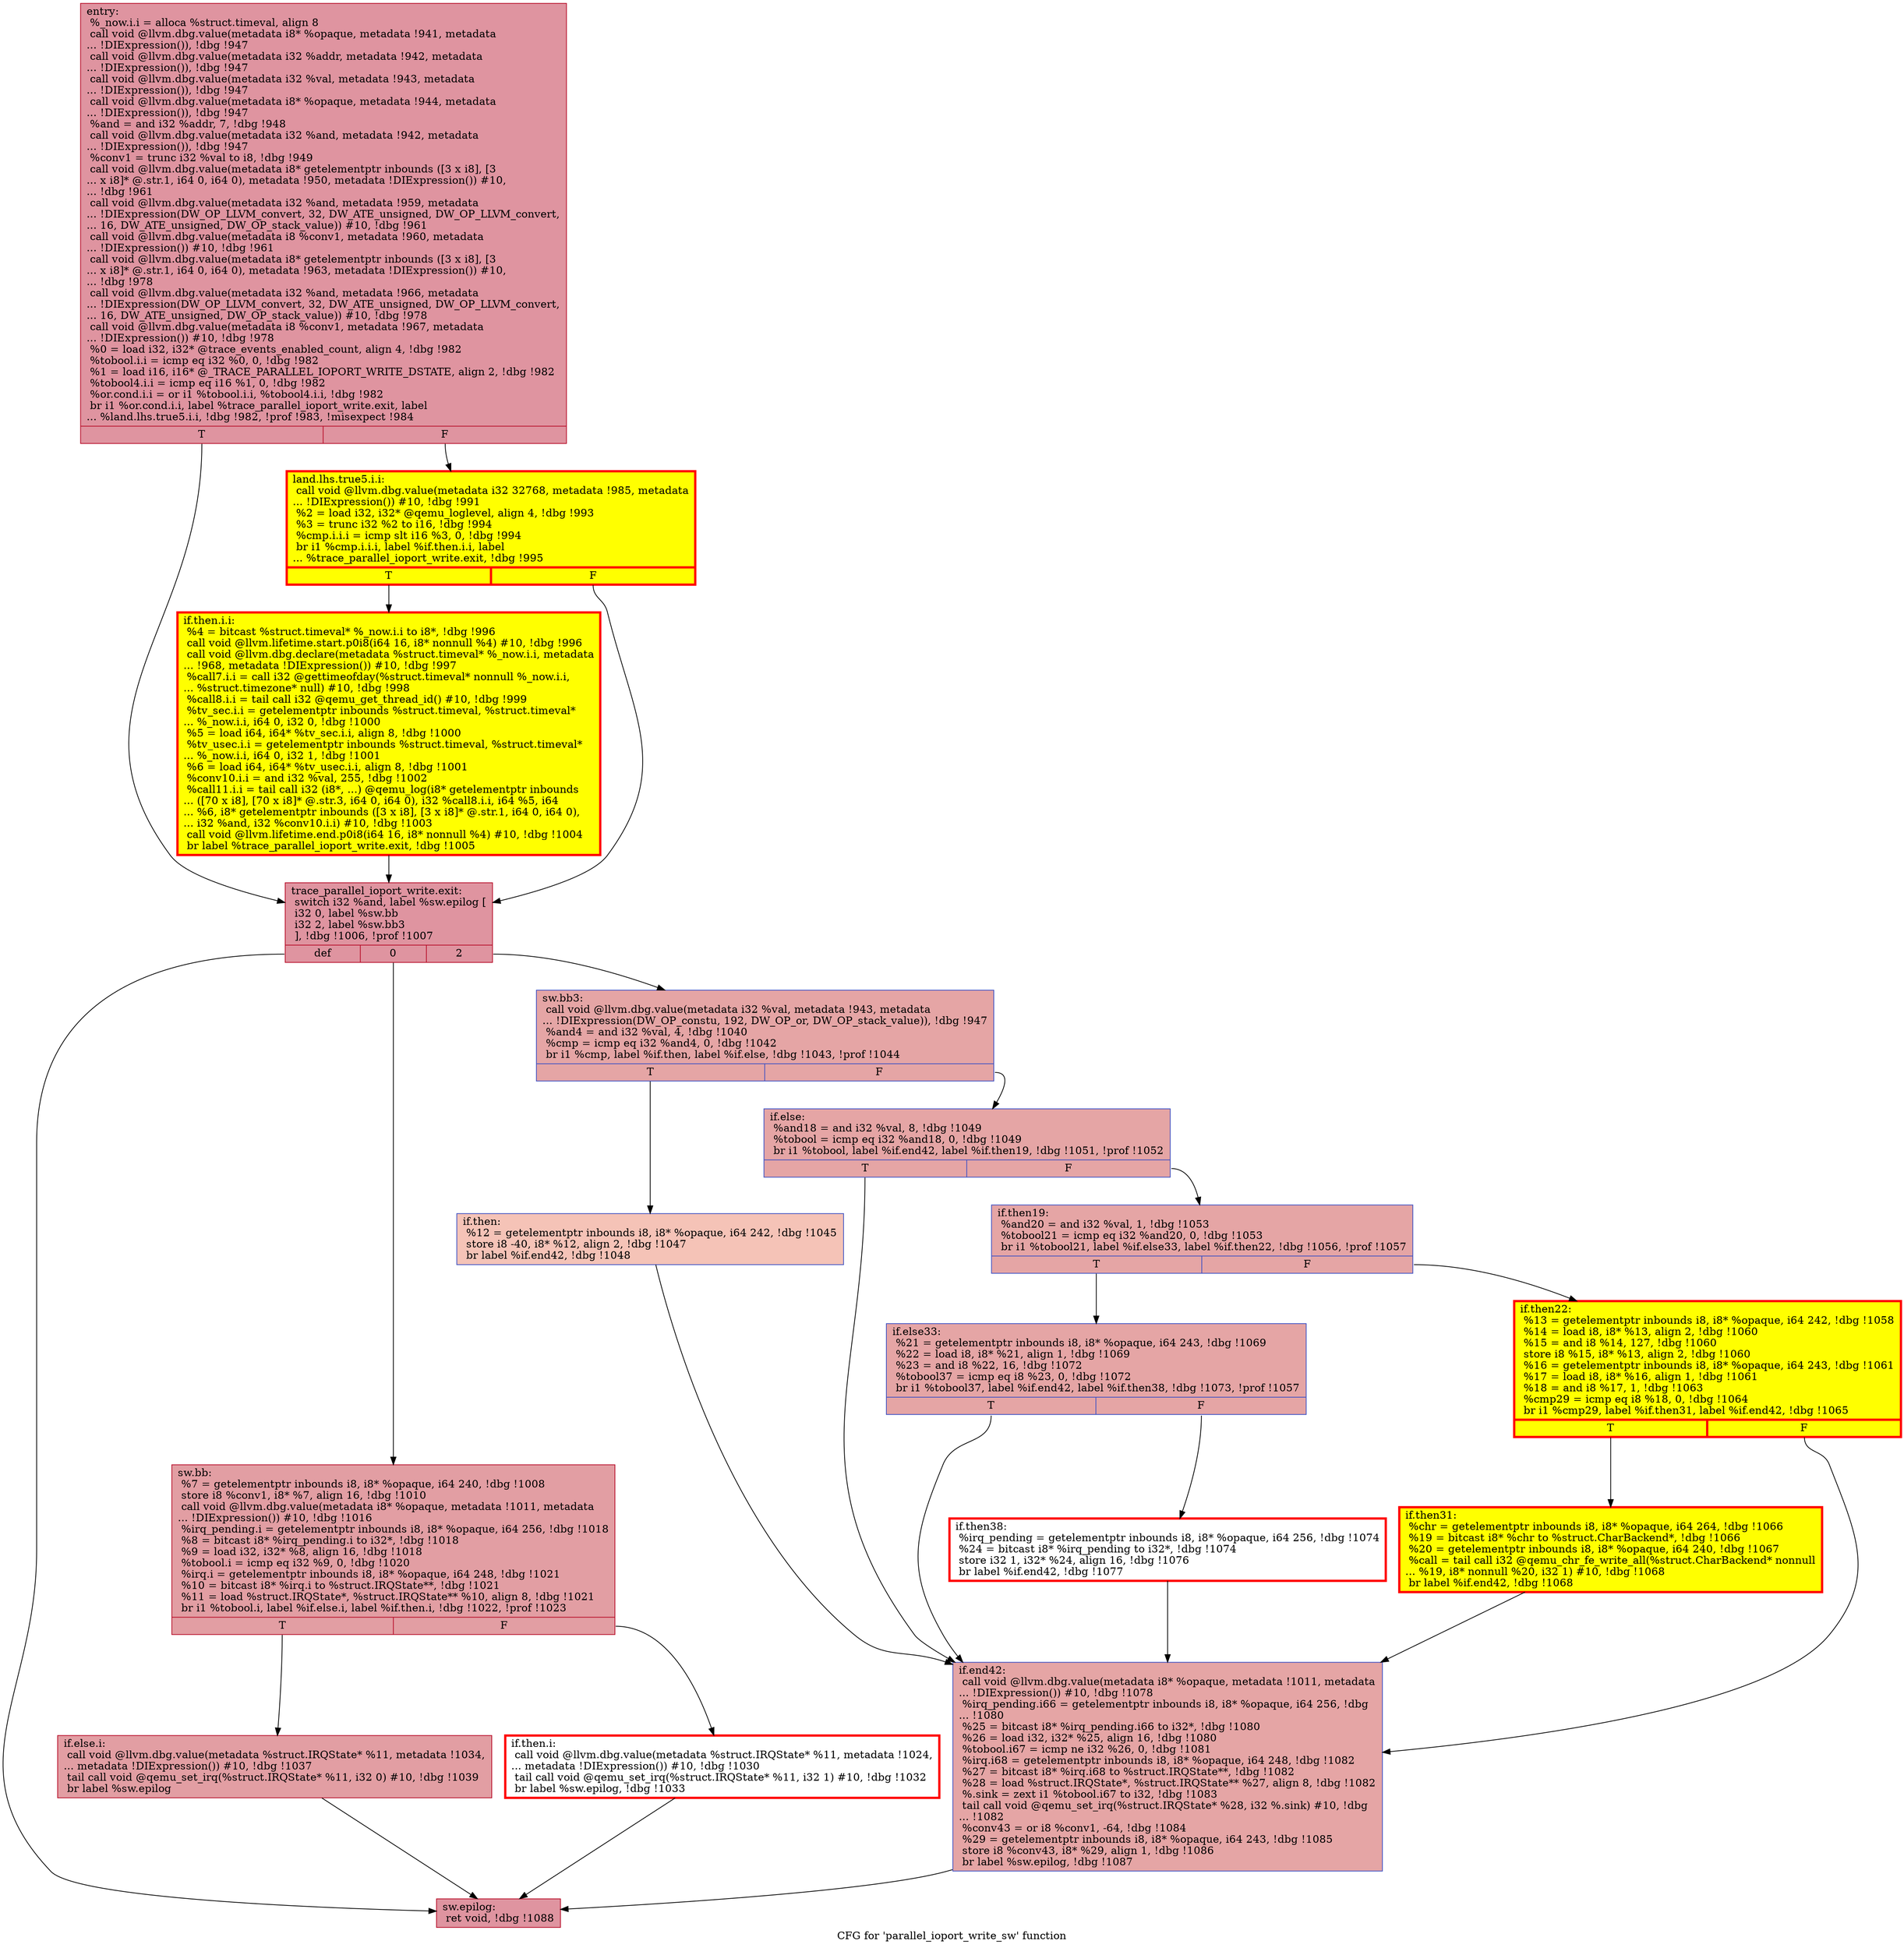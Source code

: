 digraph "CFG for 'parallel_ioport_write_sw' function" {
	label="CFG for 'parallel_ioport_write_sw' function";

	Node0x55b51f1f0fc0 [shape=record,color="#b70d28ff", style=filled, fillcolor="#b70d2870",label="{entry:\l  %_now.i.i = alloca %struct.timeval, align 8\l  call void @llvm.dbg.value(metadata i8* %opaque, metadata !941, metadata\l... !DIExpression()), !dbg !947\l  call void @llvm.dbg.value(metadata i32 %addr, metadata !942, metadata\l... !DIExpression()), !dbg !947\l  call void @llvm.dbg.value(metadata i32 %val, metadata !943, metadata\l... !DIExpression()), !dbg !947\l  call void @llvm.dbg.value(metadata i8* %opaque, metadata !944, metadata\l... !DIExpression()), !dbg !947\l  %and = and i32 %addr, 7, !dbg !948\l  call void @llvm.dbg.value(metadata i32 %and, metadata !942, metadata\l... !DIExpression()), !dbg !947\l  %conv1 = trunc i32 %val to i8, !dbg !949\l  call void @llvm.dbg.value(metadata i8* getelementptr inbounds ([3 x i8], [3\l... x i8]* @.str.1, i64 0, i64 0), metadata !950, metadata !DIExpression()) #10,\l... !dbg !961\l  call void @llvm.dbg.value(metadata i32 %and, metadata !959, metadata\l... !DIExpression(DW_OP_LLVM_convert, 32, DW_ATE_unsigned, DW_OP_LLVM_convert,\l... 16, DW_ATE_unsigned, DW_OP_stack_value)) #10, !dbg !961\l  call void @llvm.dbg.value(metadata i8 %conv1, metadata !960, metadata\l... !DIExpression()) #10, !dbg !961\l  call void @llvm.dbg.value(metadata i8* getelementptr inbounds ([3 x i8], [3\l... x i8]* @.str.1, i64 0, i64 0), metadata !963, metadata !DIExpression()) #10,\l... !dbg !978\l  call void @llvm.dbg.value(metadata i32 %and, metadata !966, metadata\l... !DIExpression(DW_OP_LLVM_convert, 32, DW_ATE_unsigned, DW_OP_LLVM_convert,\l... 16, DW_ATE_unsigned, DW_OP_stack_value)) #10, !dbg !978\l  call void @llvm.dbg.value(metadata i8 %conv1, metadata !967, metadata\l... !DIExpression()) #10, !dbg !978\l  %0 = load i32, i32* @trace_events_enabled_count, align 4, !dbg !982\l  %tobool.i.i = icmp eq i32 %0, 0, !dbg !982\l  %1 = load i16, i16* @_TRACE_PARALLEL_IOPORT_WRITE_DSTATE, align 2, !dbg !982\l  %tobool4.i.i = icmp eq i16 %1, 0, !dbg !982\l  %or.cond.i.i = or i1 %tobool.i.i, %tobool4.i.i, !dbg !982\l  br i1 %or.cond.i.i, label %trace_parallel_ioport_write.exit, label\l... %land.lhs.true5.i.i, !dbg !982, !prof !983, !misexpect !984\l|{<s0>T|<s1>F}}"];
	Node0x55b51f1f0fc0:s0 -> Node0x55b51f0dec50;
	Node0x55b51f1f0fc0:s1 -> Node0x55b51f1fe150;
	Node0x55b51f1fe150 [shape=record,penwidth=3.0, style="filled", color="red", fillcolor="yellow",label="{land.lhs.true5.i.i:                               \l  call void @llvm.dbg.value(metadata i32 32768, metadata !985, metadata\l... !DIExpression()) #10, !dbg !991\l  %2 = load i32, i32* @qemu_loglevel, align 4, !dbg !993\l  %3 = trunc i32 %2 to i16, !dbg !994\l  %cmp.i.i.i = icmp slt i16 %3, 0, !dbg !994\l  br i1 %cmp.i.i.i, label %if.then.i.i, label\l... %trace_parallel_ioport_write.exit, !dbg !995\l|{<s0>T|<s1>F}}"];
	Node0x55b51f1fe150:s0 -> Node0x55b51f1e5300;
	Node0x55b51f1fe150:s1 -> Node0x55b51f0dec50;
	Node0x55b51f1e5300 [shape=record,penwidth=3.0, style="filled", color="red", fillcolor="yellow",label="{if.then.i.i:                                      \l  %4 = bitcast %struct.timeval* %_now.i.i to i8*, !dbg !996\l  call void @llvm.lifetime.start.p0i8(i64 16, i8* nonnull %4) #10, !dbg !996\l  call void @llvm.dbg.declare(metadata %struct.timeval* %_now.i.i, metadata\l... !968, metadata !DIExpression()) #10, !dbg !997\l  %call7.i.i = call i32 @gettimeofday(%struct.timeval* nonnull %_now.i.i,\l... %struct.timezone* null) #10, !dbg !998\l  %call8.i.i = tail call i32 @qemu_get_thread_id() #10, !dbg !999\l  %tv_sec.i.i = getelementptr inbounds %struct.timeval, %struct.timeval*\l... %_now.i.i, i64 0, i32 0, !dbg !1000\l  %5 = load i64, i64* %tv_sec.i.i, align 8, !dbg !1000\l  %tv_usec.i.i = getelementptr inbounds %struct.timeval, %struct.timeval*\l... %_now.i.i, i64 0, i32 1, !dbg !1001\l  %6 = load i64, i64* %tv_usec.i.i, align 8, !dbg !1001\l  %conv10.i.i = and i32 %val, 255, !dbg !1002\l  %call11.i.i = tail call i32 (i8*, ...) @qemu_log(i8* getelementptr inbounds\l... ([70 x i8], [70 x i8]* @.str.3, i64 0, i64 0), i32 %call8.i.i, i64 %5, i64\l... %6, i8* getelementptr inbounds ([3 x i8], [3 x i8]* @.str.1, i64 0, i64 0),\l... i32 %and, i32 %conv10.i.i) #10, !dbg !1003\l  call void @llvm.lifetime.end.p0i8(i64 16, i8* nonnull %4) #10, !dbg !1004\l  br label %trace_parallel_ioport_write.exit, !dbg !1005\l}"];
	Node0x55b51f1e5300 -> Node0x55b51f0dec50;
	Node0x55b51f0dec50 [shape=record,color="#b70d28ff", style=filled, fillcolor="#b70d2870",label="{trace_parallel_ioport_write.exit:                 \l  switch i32 %and, label %sw.epilog [\l    i32 0, label %sw.bb\l    i32 2, label %sw.bb3\l  ], !dbg !1006, !prof !1007\l|{<s0>def|<s1>0|<s2>2}}"];
	Node0x55b51f0dec50:s0 -> Node0x55b51f0de310;
	Node0x55b51f0dec50:s1 -> Node0x55b51f1f5360;
	Node0x55b51f0dec50:s2 -> Node0x55b51f1f5840;
	Node0x55b51f1f5360 [shape=record,color="#b70d28ff", style=filled, fillcolor="#be242e70",label="{sw.bb:                                            \l  %7 = getelementptr inbounds i8, i8* %opaque, i64 240, !dbg !1008\l  store i8 %conv1, i8* %7, align 16, !dbg !1010\l  call void @llvm.dbg.value(metadata i8* %opaque, metadata !1011, metadata\l... !DIExpression()) #10, !dbg !1016\l  %irq_pending.i = getelementptr inbounds i8, i8* %opaque, i64 256, !dbg !1018\l  %8 = bitcast i8* %irq_pending.i to i32*, !dbg !1018\l  %9 = load i32, i32* %8, align 16, !dbg !1018\l  %tobool.i = icmp eq i32 %9, 0, !dbg !1020\l  %irq.i = getelementptr inbounds i8, i8* %opaque, i64 248, !dbg !1021\l  %10 = bitcast i8* %irq.i to %struct.IRQState**, !dbg !1021\l  %11 = load %struct.IRQState*, %struct.IRQState** %10, align 8, !dbg !1021\l  br i1 %tobool.i, label %if.else.i, label %if.then.i, !dbg !1022, !prof !1023\l|{<s0>T|<s1>F}}"];
	Node0x55b51f1f5360:s0 -> Node0x55b51f1e5ff0;
	Node0x55b51f1f5360:s1 -> Node0x55b51f1fe1f0;
	Node0x55b51f1fe1f0 [shape=record,penwidth=3.0, color="red",label="{if.then.i:                                        \l  call void @llvm.dbg.value(metadata %struct.IRQState* %11, metadata !1024,\l... metadata !DIExpression()) #10, !dbg !1030\l  tail call void @qemu_set_irq(%struct.IRQState* %11, i32 1) #10, !dbg !1032\l  br label %sw.epilog, !dbg !1033\l}"];
	Node0x55b51f1fe1f0 -> Node0x55b51f0de310;
	Node0x55b51f1e5ff0 [shape=record,color="#b70d28ff", style=filled, fillcolor="#be242e70",label="{if.else.i:                                        \l  call void @llvm.dbg.value(metadata %struct.IRQState* %11, metadata !1034,\l... metadata !DIExpression()) #10, !dbg !1037\l  tail call void @qemu_set_irq(%struct.IRQState* %11, i32 0) #10, !dbg !1039\l  br label %sw.epilog\l}"];
	Node0x55b51f1e5ff0 -> Node0x55b51f0de310;
	Node0x55b51f1f5840 [shape=record,color="#3d50c3ff", style=filled, fillcolor="#c5333470",label="{sw.bb3:                                           \l  call void @llvm.dbg.value(metadata i32 %val, metadata !943, metadata\l... !DIExpression(DW_OP_constu, 192, DW_OP_or, DW_OP_stack_value)), !dbg !947\l  %and4 = and i32 %val, 4, !dbg !1040\l  %cmp = icmp eq i32 %and4, 0, !dbg !1042\l  br i1 %cmp, label %if.then, label %if.else, !dbg !1043, !prof !1044\l|{<s0>T|<s1>F}}"];
	Node0x55b51f1f5840:s0 -> Node0x55b51f1f5b20;
	Node0x55b51f1f5840:s1 -> Node0x55b51f1f5c00;
	Node0x55b51f1f5b20 [shape=record,color="#3d50c3ff", style=filled, fillcolor="#e8765c70",label="{if.then:                                          \l  %12 = getelementptr inbounds i8, i8* %opaque, i64 242, !dbg !1045\l  store i8 -40, i8* %12, align 2, !dbg !1047\l  br label %if.end42, !dbg !1048\l}"];
	Node0x55b51f1f5b20 -> Node0x55b51f1f5b90;
	Node0x55b51f1f5c00 [shape=record,color="#3d50c3ff", style=filled, fillcolor="#c5333470",label="{if.else:                                          \l  %and18 = and i32 %val, 8, !dbg !1049\l  %tobool = icmp eq i32 %and18, 0, !dbg !1049\l  br i1 %tobool, label %if.end42, label %if.then19, !dbg !1051, !prof !1052\l|{<s0>T|<s1>F}}"];
	Node0x55b51f1f5c00:s0 -> Node0x55b51f1f5b90;
	Node0x55b51f1f5c00:s1 -> Node0x55b51f1f5500;
	Node0x55b51f1f5500 [shape=record,color="#3d50c3ff", style=filled, fillcolor="#c5333470",label="{if.then19:                                        \l  %and20 = and i32 %val, 1, !dbg !1053\l  %tobool21 = icmp eq i32 %and20, 0, !dbg !1053\l  br i1 %tobool21, label %if.else33, label %if.then22, !dbg !1056, !prof !1057\l|{<s0>T|<s1>F}}"];
	Node0x55b51f1f5500:s0 -> Node0x55b51f1f89e0;
	Node0x55b51f1f5500:s1 -> Node0x55b51f1dcb40;
	Node0x55b51f1dcb40 [shape=record,penwidth=3.0, style="filled", color="red", fillcolor="yellow",label="{if.then22:                                        \l  %13 = getelementptr inbounds i8, i8* %opaque, i64 242, !dbg !1058\l  %14 = load i8, i8* %13, align 2, !dbg !1060\l  %15 = and i8 %14, 127, !dbg !1060\l  store i8 %15, i8* %13, align 2, !dbg !1060\l  %16 = getelementptr inbounds i8, i8* %opaque, i64 243, !dbg !1061\l  %17 = load i8, i8* %16, align 1, !dbg !1061\l  %18 = and i8 %17, 1, !dbg !1063\l  %cmp29 = icmp eq i8 %18, 0, !dbg !1064\l  br i1 %cmp29, label %if.then31, label %if.end42, !dbg !1065\l|{<s0>T|<s1>F}}"];
	Node0x55b51f1dcb40:s0 -> Node0x55b51f1f93e0;
	Node0x55b51f1dcb40:s1 -> Node0x55b51f1f5b90;
	Node0x55b51f1f93e0 [shape=record,penwidth=3.0, style="filled", color="red", fillcolor="yellow",label="{if.then31:                                        \l  %chr = getelementptr inbounds i8, i8* %opaque, i64 264, !dbg !1066\l  %19 = bitcast i8* %chr to %struct.CharBackend*, !dbg !1066\l  %20 = getelementptr inbounds i8, i8* %opaque, i64 240, !dbg !1067\l  %call = tail call i32 @qemu_chr_fe_write_all(%struct.CharBackend* nonnull\l... %19, i8* nonnull %20, i32 1) #10, !dbg !1068\l  br label %if.end42, !dbg !1068\l}"];
	Node0x55b51f1f93e0 -> Node0x55b51f1f5b90;
	Node0x55b51f1f89e0 [shape=record,color="#3d50c3ff", style=filled, fillcolor="#c5333470",label="{if.else33:                                        \l  %21 = getelementptr inbounds i8, i8* %opaque, i64 243, !dbg !1069\l  %22 = load i8, i8* %21, align 1, !dbg !1069\l  %23 = and i8 %22, 16, !dbg !1072\l  %tobool37 = icmp eq i8 %23, 0, !dbg !1072\l  br i1 %tobool37, label %if.end42, label %if.then38, !dbg !1073, !prof !1057\l|{<s0>T|<s1>F}}"];
	Node0x55b51f1f89e0:s0 -> Node0x55b51f1f5b90;
	Node0x55b51f1f89e0:s1 -> Node0x55b51f1fac60;
	Node0x55b51f1fac60 [shape=record,penwidth=3.0, color="red",label="{if.then38:                                        \l  %irq_pending = getelementptr inbounds i8, i8* %opaque, i64 256, !dbg !1074\l  %24 = bitcast i8* %irq_pending to i32*, !dbg !1074\l  store i32 1, i32* %24, align 16, !dbg !1076\l  br label %if.end42, !dbg !1077\l}"];
	Node0x55b51f1fac60 -> Node0x55b51f1f5b90;
	Node0x55b51f1f5b90 [shape=record,color="#3d50c3ff", style=filled, fillcolor="#c5333470",label="{if.end42:                                         \l  call void @llvm.dbg.value(metadata i8* %opaque, metadata !1011, metadata\l... !DIExpression()) #10, !dbg !1078\l  %irq_pending.i66 = getelementptr inbounds i8, i8* %opaque, i64 256, !dbg\l... !1080\l  %25 = bitcast i8* %irq_pending.i66 to i32*, !dbg !1080\l  %26 = load i32, i32* %25, align 16, !dbg !1080\l  %tobool.i67 = icmp ne i32 %26, 0, !dbg !1081\l  %irq.i68 = getelementptr inbounds i8, i8* %opaque, i64 248, !dbg !1082\l  %27 = bitcast i8* %irq.i68 to %struct.IRQState**, !dbg !1082\l  %28 = load %struct.IRQState*, %struct.IRQState** %27, align 8, !dbg !1082\l  %.sink = zext i1 %tobool.i67 to i32, !dbg !1083\l  tail call void @qemu_set_irq(%struct.IRQState* %28, i32 %.sink) #10, !dbg\l... !1082\l  %conv43 = or i8 %conv1, -64, !dbg !1084\l  %29 = getelementptr inbounds i8, i8* %opaque, i64 243, !dbg !1085\l  store i8 %conv43, i8* %29, align 1, !dbg !1086\l  br label %sw.epilog, !dbg !1087\l}"];
	Node0x55b51f1f5b90 -> Node0x55b51f0de310;
	Node0x55b51f0de310 [shape=record,color="#b70d28ff", style=filled, fillcolor="#b70d2870",label="{sw.epilog:                                        \l  ret void, !dbg !1088\l}"];
}
